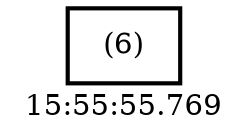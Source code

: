 digraph  g{ graph[label = "15:55:55.769"]
node [shape=rectangle, color=black, fontcolor=black, style=bold] edge [color=black] 0 [label="(6)"] ; 
}


